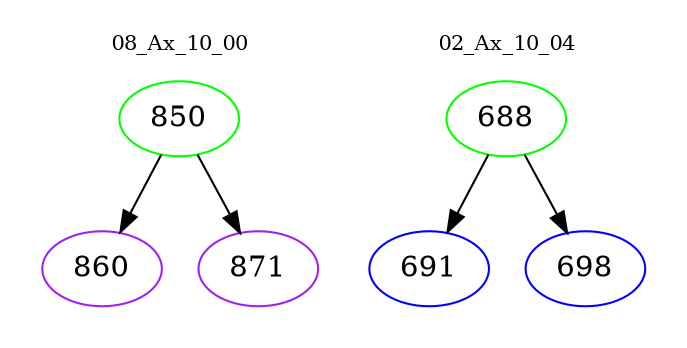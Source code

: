 digraph{
subgraph cluster_0 {
color = white
label = "08_Ax_10_00";
fontsize=10;
T0_850 [label="850", color="green"]
T0_850 -> T0_860 [color="black"]
T0_860 [label="860", color="purple"]
T0_850 -> T0_871 [color="black"]
T0_871 [label="871", color="purple"]
}
subgraph cluster_1 {
color = white
label = "02_Ax_10_04";
fontsize=10;
T1_688 [label="688", color="green"]
T1_688 -> T1_691 [color="black"]
T1_691 [label="691", color="blue"]
T1_688 -> T1_698 [color="black"]
T1_698 [label="698", color="blue"]
}
}
